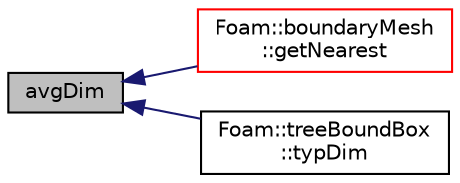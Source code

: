 digraph "avgDim"
{
  bgcolor="transparent";
  edge [fontname="Helvetica",fontsize="10",labelfontname="Helvetica",labelfontsize="10"];
  node [fontname="Helvetica",fontsize="10",shape=record];
  rankdir="LR";
  Node1 [label="avgDim",height=0.2,width=0.4,color="black", fillcolor="grey75", style="filled", fontcolor="black"];
  Node1 -> Node2 [dir="back",color="midnightblue",fontsize="10",style="solid",fontname="Helvetica"];
  Node2 [label="Foam::boundaryMesh\l::getNearest",height=0.2,width=0.4,color="red",URL="$a00150.html#afc0c1d142df9fc42e5efffdf1f144d3a",tooltip="Get bMesh index of nearest face for every boundary face in. "];
  Node1 -> Node3 [dir="back",color="midnightblue",fontsize="10",style="solid",fontname="Helvetica"];
  Node3 [label="Foam::treeBoundBox\l::typDim",height=0.2,width=0.4,color="black",URL="$a02746.html#a1c2432cfc9a5c2de2a22c085dfe4b1e6",tooltip="Typical dimension length,height,width. "];
}

